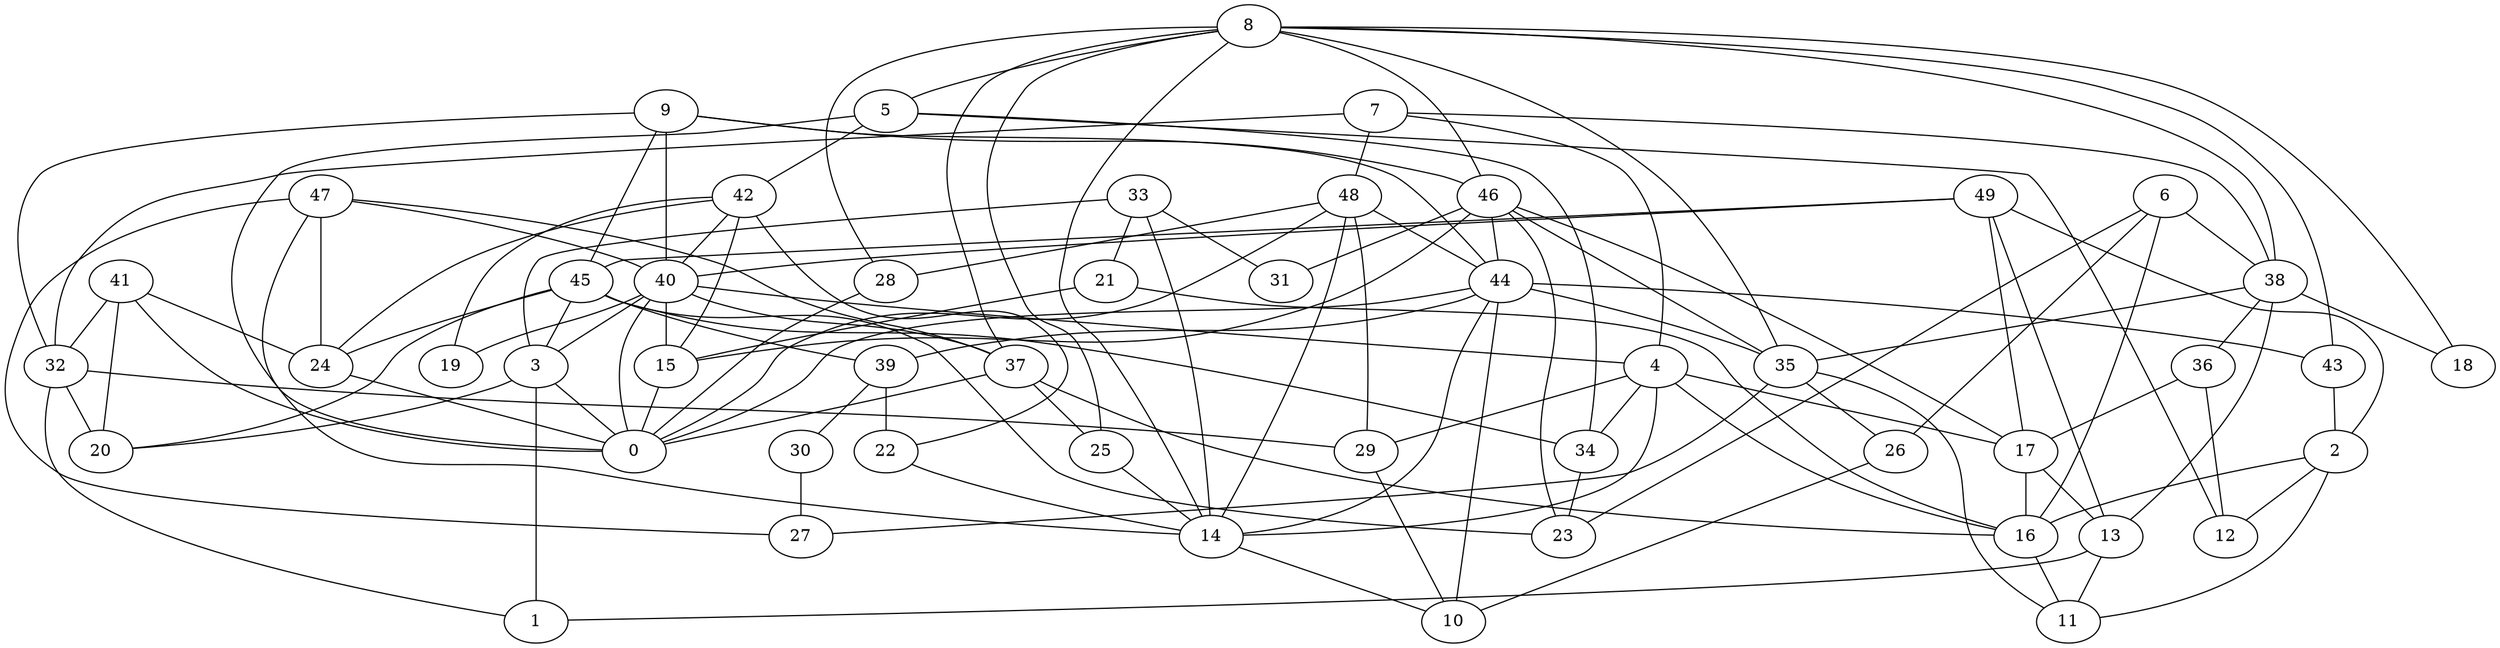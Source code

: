 digraph GG_graph {

subgraph G_graph {
edge [color = black]
"9" -> "32" [dir = none]
"2" -> "16" [dir = none]
"37" -> "25" [dir = none]
"48" -> "14" [dir = none]
"36" -> "17" [dir = none]
"49" -> "45" [dir = none]
"42" -> "22" [dir = none]
"42" -> "15" [dir = none]
"42" -> "24" [dir = none]
"7" -> "4" [dir = none]
"40" -> "37" [dir = none]
"40" -> "19" [dir = none]
"40" -> "3" [dir = none]
"17" -> "16" [dir = none]
"46" -> "31" [dir = none]
"46" -> "17" [dir = none]
"46" -> "23" [dir = none]
"46" -> "44" [dir = none]
"41" -> "32" [dir = none]
"41" -> "20" [dir = none]
"5" -> "34" [dir = none]
"5" -> "12" [dir = none]
"5" -> "42" [dir = none]
"26" -> "10" [dir = none]
"35" -> "27" [dir = none]
"8" -> "28" [dir = none]
"8" -> "18" [dir = none]
"8" -> "5" [dir = none]
"8" -> "35" [dir = none]
"38" -> "13" [dir = none]
"38" -> "36" [dir = none]
"44" -> "14" [dir = none]
"44" -> "43" [dir = none]
"44" -> "10" [dir = none]
"44" -> "35" [dir = none]
"47" -> "24" [dir = none]
"16" -> "11" [dir = none]
"45" -> "3" [dir = none]
"45" -> "20" [dir = none]
"45" -> "23" [dir = none]
"3" -> "0" [dir = none]
"3" -> "1" [dir = none]
"6" -> "26" [dir = none]
"30" -> "27" [dir = none]
"39" -> "30" [dir = none]
"33" -> "21" [dir = none]
"33" -> "31" [dir = none]
"4" -> "29" [dir = none]
"4" -> "16" [dir = none]
"7" -> "38" [dir = none]
"28" -> "0" [dir = none]
"46" -> "35" [dir = none]
"44" -> "0" [dir = none]
"46" -> "15" [dir = none]
"48" -> "0" [dir = none]
"8" -> "38" [dir = none]
"2" -> "12" [dir = none]
"40" -> "15" [dir = none]
"5" -> "0" [dir = none]
"37" -> "0" [dir = none]
"8" -> "25" [dir = none]
"47" -> "40" [dir = none]
"8" -> "43" [dir = none]
"15" -> "0" [dir = none]
"22" -> "14" [dir = none]
"41" -> "24" [dir = none]
"44" -> "39" [dir = none]
"42" -> "19" [dir = none]
"21" -> "15" [dir = none]
"8" -> "46" [dir = none]
"45" -> "24" [dir = none]
"42" -> "40" [dir = none]
"14" -> "10" [dir = none]
"4" -> "17" [dir = none]
"32" -> "29" [dir = none]
"38" -> "18" [dir = none]
"48" -> "28" [dir = none]
"45" -> "34" [dir = none]
"40" -> "0" [dir = none]
"9" -> "44" [dir = none]
"43" -> "2" [dir = none]
"35" -> "11" [dir = none]
"37" -> "16" [dir = none]
"8" -> "37" [dir = none]
"13" -> "1" [dir = none]
"24" -> "0" [dir = none]
"47" -> "27" [dir = none]
"7" -> "32" [dir = none]
"4" -> "34" [dir = none]
"36" -> "12" [dir = none]
"38" -> "35" [dir = none]
"6" -> "38" [dir = none]
"6" -> "16" [dir = none]
"33" -> "3" [dir = none]
"8" -> "14" [dir = none]
"7" -> "48" [dir = none]
"39" -> "22" [dir = none]
"33" -> "14" [dir = none]
"47" -> "14" [dir = none]
"21" -> "16" [dir = none]
"49" -> "40" [dir = none]
"17" -> "13" [dir = none]
"34" -> "23" [dir = none]
"47" -> "37" [dir = none]
"25" -> "14" [dir = none]
"48" -> "44" [dir = none]
"29" -> "10" [dir = none]
"40" -> "4" [dir = none]
"49" -> "17" [dir = none]
"49" -> "2" [dir = none]
"45" -> "39" [dir = none]
"6" -> "23" [dir = none]
"9" -> "45" [dir = none]
"9" -> "40" [dir = none]
"3" -> "20" [dir = none]
"49" -> "13" [dir = none]
"9" -> "46" [dir = none]
"4" -> "14" [dir = none]
"48" -> "29" [dir = none]
"35" -> "26" [dir = none]
"32" -> "20" [dir = none]
"32" -> "1" [dir = none]
"2" -> "11" [dir = none]
"13" -> "11" [dir = none]
"41" -> "0" [dir = none]
}

}
